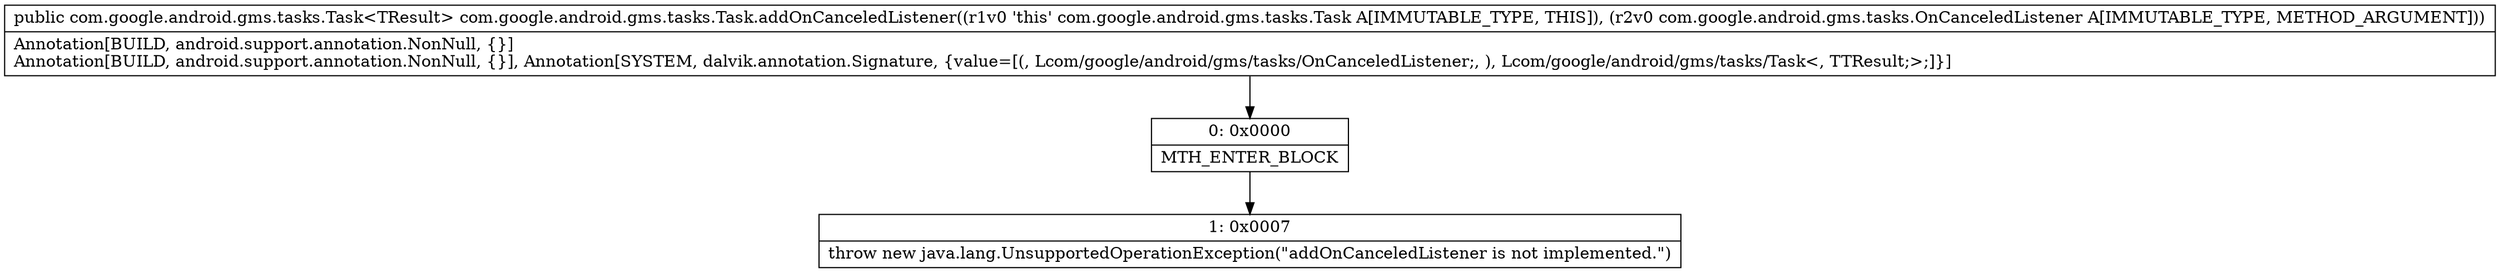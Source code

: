 digraph "CFG forcom.google.android.gms.tasks.Task.addOnCanceledListener(Lcom\/google\/android\/gms\/tasks\/OnCanceledListener;)Lcom\/google\/android\/gms\/tasks\/Task;" {
Node_0 [shape=record,label="{0\:\ 0x0000|MTH_ENTER_BLOCK\l}"];
Node_1 [shape=record,label="{1\:\ 0x0007|throw new java.lang.UnsupportedOperationException(\"addOnCanceledListener is not implemented.\")\l}"];
MethodNode[shape=record,label="{public com.google.android.gms.tasks.Task\<TResult\> com.google.android.gms.tasks.Task.addOnCanceledListener((r1v0 'this' com.google.android.gms.tasks.Task A[IMMUTABLE_TYPE, THIS]), (r2v0 com.google.android.gms.tasks.OnCanceledListener A[IMMUTABLE_TYPE, METHOD_ARGUMENT]))  | Annotation[BUILD, android.support.annotation.NonNull, \{\}]\lAnnotation[BUILD, android.support.annotation.NonNull, \{\}], Annotation[SYSTEM, dalvik.annotation.Signature, \{value=[(, Lcom\/google\/android\/gms\/tasks\/OnCanceledListener;, ), Lcom\/google\/android\/gms\/tasks\/Task\<, TTResult;\>;]\}]\l}"];
MethodNode -> Node_0;
Node_0 -> Node_1;
}

